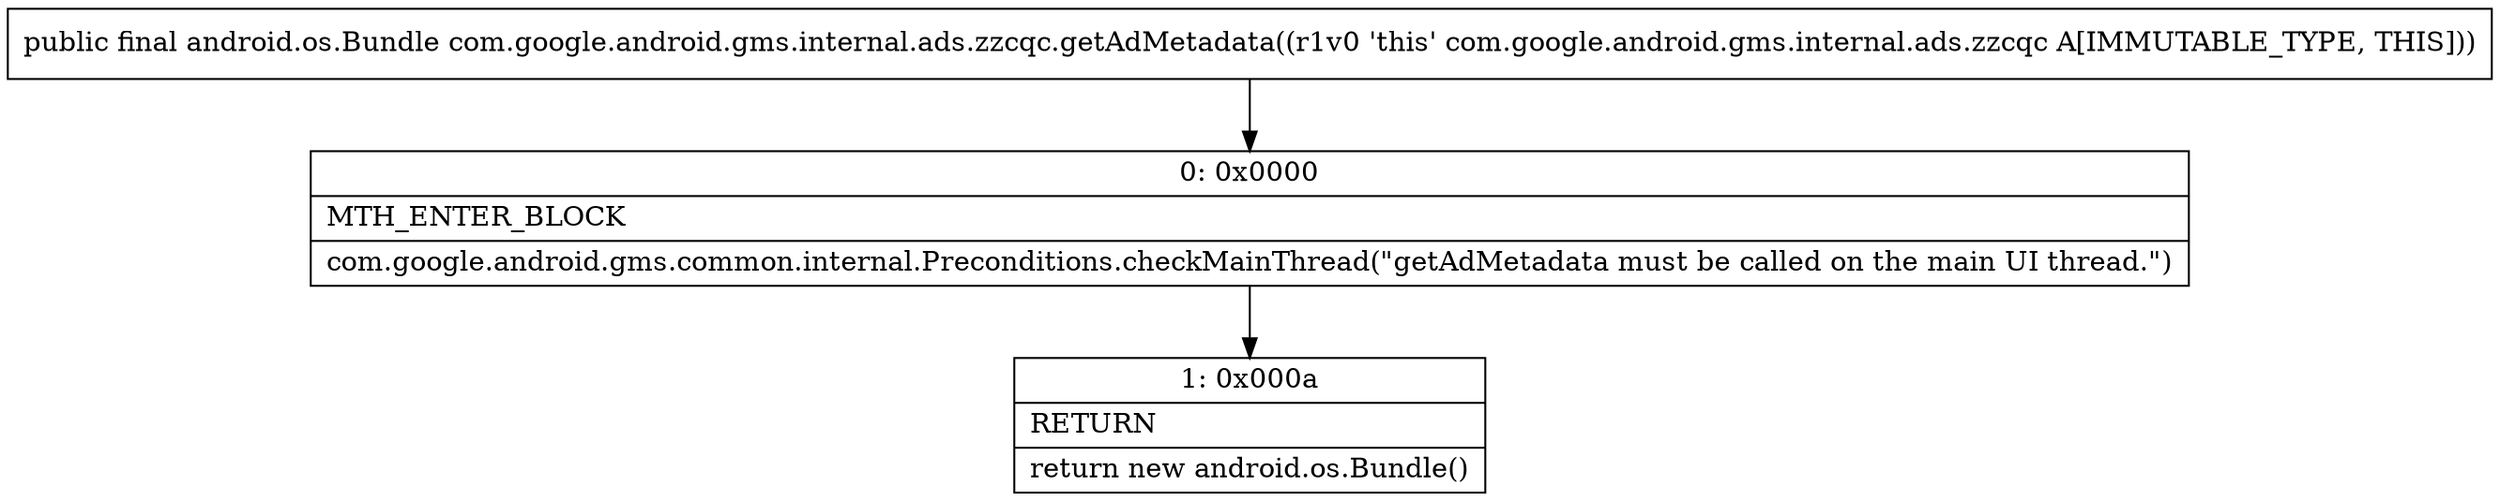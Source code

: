 digraph "CFG forcom.google.android.gms.internal.ads.zzcqc.getAdMetadata()Landroid\/os\/Bundle;" {
Node_0 [shape=record,label="{0\:\ 0x0000|MTH_ENTER_BLOCK\l|com.google.android.gms.common.internal.Preconditions.checkMainThread(\"getAdMetadata must be called on the main UI thread.\")\l}"];
Node_1 [shape=record,label="{1\:\ 0x000a|RETURN\l|return new android.os.Bundle()\l}"];
MethodNode[shape=record,label="{public final android.os.Bundle com.google.android.gms.internal.ads.zzcqc.getAdMetadata((r1v0 'this' com.google.android.gms.internal.ads.zzcqc A[IMMUTABLE_TYPE, THIS])) }"];
MethodNode -> Node_0;
Node_0 -> Node_1;
}

